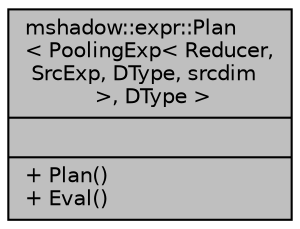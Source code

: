 digraph "mshadow::expr::Plan&lt; PoolingExp&lt; Reducer, SrcExp, DType, srcdim &gt;, DType &gt;"
{
 // LATEX_PDF_SIZE
  edge [fontname="Helvetica",fontsize="10",labelfontname="Helvetica",labelfontsize="10"];
  node [fontname="Helvetica",fontsize="10",shape=record];
  Node1 [label="{mshadow::expr::Plan\l\< PoolingExp\< Reducer,\l SrcExp, DType, srcdim\l \>, DType \>\n||+ Plan()\l+ Eval()\l}",height=0.2,width=0.4,color="black", fillcolor="grey75", style="filled", fontcolor="black",tooltip=" "];
}
